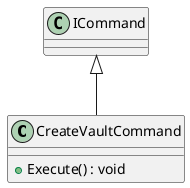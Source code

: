 @startuml
class CreateVaultCommand {
    + Execute() : void
}
ICommand <|-- CreateVaultCommand
@enduml
